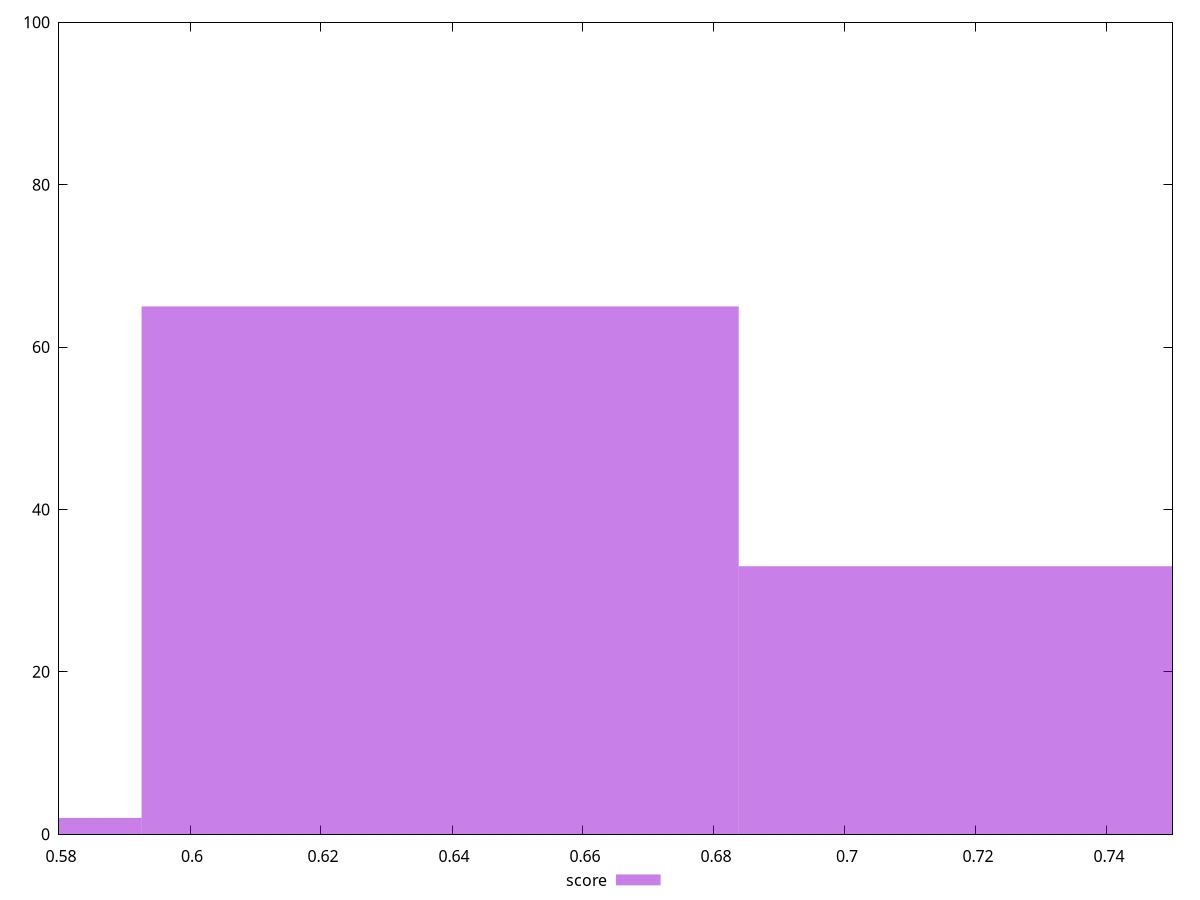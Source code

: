 reset

$score <<EOF
0.6381881535795044 65
0.7293578898051479 33
0.5470184173538609 2
EOF

set key outside below
set boxwidth 0.09116973622564349
set xrange [0.58:0.75]
set yrange [0:100]
set trange [0:100]
set style fill transparent solid 0.5 noborder
set terminal svg size 640, 490 enhanced background rgb 'white'
set output "report_00018_2021-02-10T15-25-16.877Z/uses-webp-images/samples/pages/score/histogram.svg"

plot $score title "score" with boxes

reset

